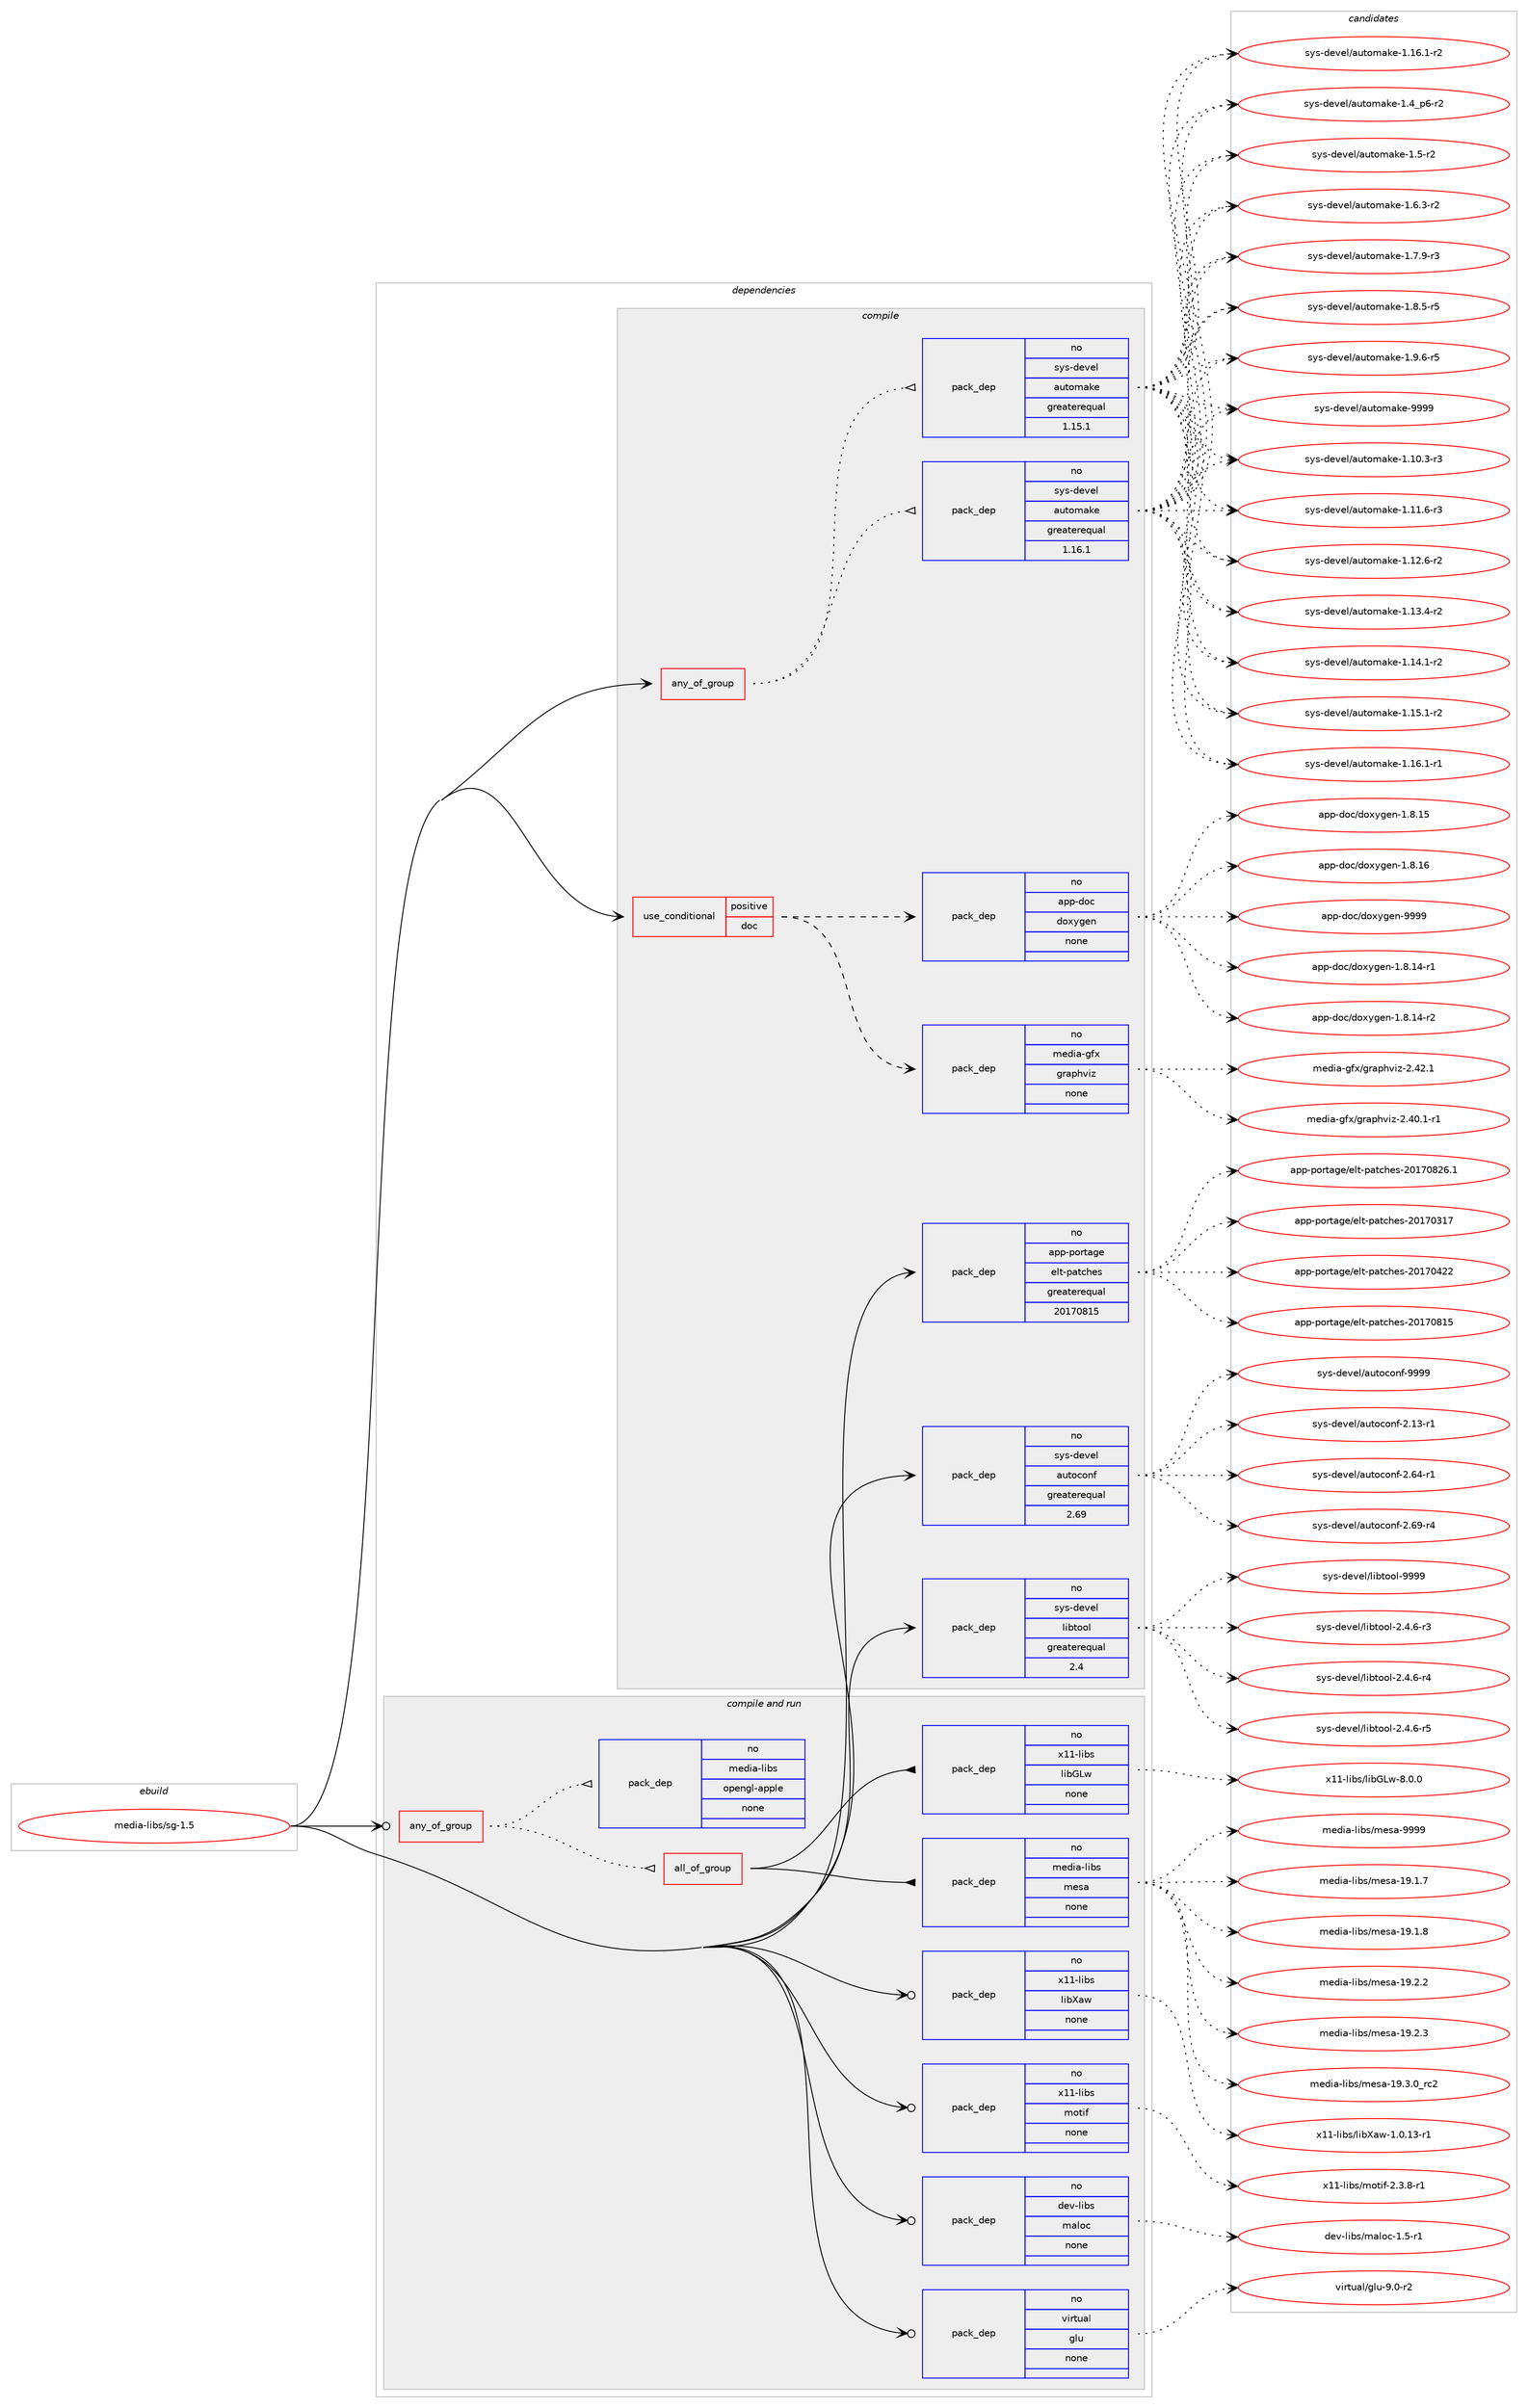 digraph prolog {

# *************
# Graph options
# *************

newrank=true;
concentrate=true;
compound=true;
graph [rankdir=LR,fontname=Helvetica,fontsize=10,ranksep=1.5];#, ranksep=2.5, nodesep=0.2];
edge  [arrowhead=vee];
node  [fontname=Helvetica,fontsize=10];

# **********
# The ebuild
# **********

subgraph cluster_leftcol {
color=gray;
rank=same;
label=<<i>ebuild</i>>;
id [label="media-libs/sg-1.5", color=red, width=4, href="../media-libs/sg-1.5.svg"];
}

# ****************
# The dependencies
# ****************

subgraph cluster_midcol {
color=gray;
label=<<i>dependencies</i>>;
subgraph cluster_compile {
fillcolor="#eeeeee";
style=filled;
label=<<i>compile</i>>;
subgraph any13401 {
dependency791618 [label=<<TABLE BORDER="0" CELLBORDER="1" CELLSPACING="0" CELLPADDING="4"><TR><TD CELLPADDING="10">any_of_group</TD></TR></TABLE>>, shape=none, color=red];subgraph pack585078 {
dependency791619 [label=<<TABLE BORDER="0" CELLBORDER="1" CELLSPACING="0" CELLPADDING="4" WIDTH="220"><TR><TD ROWSPAN="6" CELLPADDING="30">pack_dep</TD></TR><TR><TD WIDTH="110">no</TD></TR><TR><TD>sys-devel</TD></TR><TR><TD>automake</TD></TR><TR><TD>greaterequal</TD></TR><TR><TD>1.16.1</TD></TR></TABLE>>, shape=none, color=blue];
}
dependency791618:e -> dependency791619:w [weight=20,style="dotted",arrowhead="oinv"];
subgraph pack585079 {
dependency791620 [label=<<TABLE BORDER="0" CELLBORDER="1" CELLSPACING="0" CELLPADDING="4" WIDTH="220"><TR><TD ROWSPAN="6" CELLPADDING="30">pack_dep</TD></TR><TR><TD WIDTH="110">no</TD></TR><TR><TD>sys-devel</TD></TR><TR><TD>automake</TD></TR><TR><TD>greaterequal</TD></TR><TR><TD>1.15.1</TD></TR></TABLE>>, shape=none, color=blue];
}
dependency791618:e -> dependency791620:w [weight=20,style="dotted",arrowhead="oinv"];
}
id:e -> dependency791618:w [weight=20,style="solid",arrowhead="vee"];
subgraph cond192703 {
dependency791621 [label=<<TABLE BORDER="0" CELLBORDER="1" CELLSPACING="0" CELLPADDING="4"><TR><TD ROWSPAN="3" CELLPADDING="10">use_conditional</TD></TR><TR><TD>positive</TD></TR><TR><TD>doc</TD></TR></TABLE>>, shape=none, color=red];
subgraph pack585080 {
dependency791622 [label=<<TABLE BORDER="0" CELLBORDER="1" CELLSPACING="0" CELLPADDING="4" WIDTH="220"><TR><TD ROWSPAN="6" CELLPADDING="30">pack_dep</TD></TR><TR><TD WIDTH="110">no</TD></TR><TR><TD>media-gfx</TD></TR><TR><TD>graphviz</TD></TR><TR><TD>none</TD></TR><TR><TD></TD></TR></TABLE>>, shape=none, color=blue];
}
dependency791621:e -> dependency791622:w [weight=20,style="dashed",arrowhead="vee"];
subgraph pack585081 {
dependency791623 [label=<<TABLE BORDER="0" CELLBORDER="1" CELLSPACING="0" CELLPADDING="4" WIDTH="220"><TR><TD ROWSPAN="6" CELLPADDING="30">pack_dep</TD></TR><TR><TD WIDTH="110">no</TD></TR><TR><TD>app-doc</TD></TR><TR><TD>doxygen</TD></TR><TR><TD>none</TD></TR><TR><TD></TD></TR></TABLE>>, shape=none, color=blue];
}
dependency791621:e -> dependency791623:w [weight=20,style="dashed",arrowhead="vee"];
}
id:e -> dependency791621:w [weight=20,style="solid",arrowhead="vee"];
subgraph pack585082 {
dependency791624 [label=<<TABLE BORDER="0" CELLBORDER="1" CELLSPACING="0" CELLPADDING="4" WIDTH="220"><TR><TD ROWSPAN="6" CELLPADDING="30">pack_dep</TD></TR><TR><TD WIDTH="110">no</TD></TR><TR><TD>app-portage</TD></TR><TR><TD>elt-patches</TD></TR><TR><TD>greaterequal</TD></TR><TR><TD>20170815</TD></TR></TABLE>>, shape=none, color=blue];
}
id:e -> dependency791624:w [weight=20,style="solid",arrowhead="vee"];
subgraph pack585083 {
dependency791625 [label=<<TABLE BORDER="0" CELLBORDER="1" CELLSPACING="0" CELLPADDING="4" WIDTH="220"><TR><TD ROWSPAN="6" CELLPADDING="30">pack_dep</TD></TR><TR><TD WIDTH="110">no</TD></TR><TR><TD>sys-devel</TD></TR><TR><TD>autoconf</TD></TR><TR><TD>greaterequal</TD></TR><TR><TD>2.69</TD></TR></TABLE>>, shape=none, color=blue];
}
id:e -> dependency791625:w [weight=20,style="solid",arrowhead="vee"];
subgraph pack585084 {
dependency791626 [label=<<TABLE BORDER="0" CELLBORDER="1" CELLSPACING="0" CELLPADDING="4" WIDTH="220"><TR><TD ROWSPAN="6" CELLPADDING="30">pack_dep</TD></TR><TR><TD WIDTH="110">no</TD></TR><TR><TD>sys-devel</TD></TR><TR><TD>libtool</TD></TR><TR><TD>greaterequal</TD></TR><TR><TD>2.4</TD></TR></TABLE>>, shape=none, color=blue];
}
id:e -> dependency791626:w [weight=20,style="solid",arrowhead="vee"];
}
subgraph cluster_compileandrun {
fillcolor="#eeeeee";
style=filled;
label=<<i>compile and run</i>>;
subgraph any13402 {
dependency791627 [label=<<TABLE BORDER="0" CELLBORDER="1" CELLSPACING="0" CELLPADDING="4"><TR><TD CELLPADDING="10">any_of_group</TD></TR></TABLE>>, shape=none, color=red];subgraph all439 {
dependency791628 [label=<<TABLE BORDER="0" CELLBORDER="1" CELLSPACING="0" CELLPADDING="4"><TR><TD CELLPADDING="10">all_of_group</TD></TR></TABLE>>, shape=none, color=red];subgraph pack585085 {
dependency791629 [label=<<TABLE BORDER="0" CELLBORDER="1" CELLSPACING="0" CELLPADDING="4" WIDTH="220"><TR><TD ROWSPAN="6" CELLPADDING="30">pack_dep</TD></TR><TR><TD WIDTH="110">no</TD></TR><TR><TD>media-libs</TD></TR><TR><TD>mesa</TD></TR><TR><TD>none</TD></TR><TR><TD></TD></TR></TABLE>>, shape=none, color=blue];
}
dependency791628:e -> dependency791629:w [weight=20,style="solid",arrowhead="inv"];
subgraph pack585086 {
dependency791630 [label=<<TABLE BORDER="0" CELLBORDER="1" CELLSPACING="0" CELLPADDING="4" WIDTH="220"><TR><TD ROWSPAN="6" CELLPADDING="30">pack_dep</TD></TR><TR><TD WIDTH="110">no</TD></TR><TR><TD>x11-libs</TD></TR><TR><TD>libGLw</TD></TR><TR><TD>none</TD></TR><TR><TD></TD></TR></TABLE>>, shape=none, color=blue];
}
dependency791628:e -> dependency791630:w [weight=20,style="solid",arrowhead="inv"];
}
dependency791627:e -> dependency791628:w [weight=20,style="dotted",arrowhead="oinv"];
subgraph pack585087 {
dependency791631 [label=<<TABLE BORDER="0" CELLBORDER="1" CELLSPACING="0" CELLPADDING="4" WIDTH="220"><TR><TD ROWSPAN="6" CELLPADDING="30">pack_dep</TD></TR><TR><TD WIDTH="110">no</TD></TR><TR><TD>media-libs</TD></TR><TR><TD>opengl-apple</TD></TR><TR><TD>none</TD></TR><TR><TD></TD></TR></TABLE>>, shape=none, color=blue];
}
dependency791627:e -> dependency791631:w [weight=20,style="dotted",arrowhead="oinv"];
}
id:e -> dependency791627:w [weight=20,style="solid",arrowhead="odotvee"];
subgraph pack585088 {
dependency791632 [label=<<TABLE BORDER="0" CELLBORDER="1" CELLSPACING="0" CELLPADDING="4" WIDTH="220"><TR><TD ROWSPAN="6" CELLPADDING="30">pack_dep</TD></TR><TR><TD WIDTH="110">no</TD></TR><TR><TD>dev-libs</TD></TR><TR><TD>maloc</TD></TR><TR><TD>none</TD></TR><TR><TD></TD></TR></TABLE>>, shape=none, color=blue];
}
id:e -> dependency791632:w [weight=20,style="solid",arrowhead="odotvee"];
subgraph pack585089 {
dependency791633 [label=<<TABLE BORDER="0" CELLBORDER="1" CELLSPACING="0" CELLPADDING="4" WIDTH="220"><TR><TD ROWSPAN="6" CELLPADDING="30">pack_dep</TD></TR><TR><TD WIDTH="110">no</TD></TR><TR><TD>virtual</TD></TR><TR><TD>glu</TD></TR><TR><TD>none</TD></TR><TR><TD></TD></TR></TABLE>>, shape=none, color=blue];
}
id:e -> dependency791633:w [weight=20,style="solid",arrowhead="odotvee"];
subgraph pack585090 {
dependency791634 [label=<<TABLE BORDER="0" CELLBORDER="1" CELLSPACING="0" CELLPADDING="4" WIDTH="220"><TR><TD ROWSPAN="6" CELLPADDING="30">pack_dep</TD></TR><TR><TD WIDTH="110">no</TD></TR><TR><TD>x11-libs</TD></TR><TR><TD>libXaw</TD></TR><TR><TD>none</TD></TR><TR><TD></TD></TR></TABLE>>, shape=none, color=blue];
}
id:e -> dependency791634:w [weight=20,style="solid",arrowhead="odotvee"];
subgraph pack585091 {
dependency791635 [label=<<TABLE BORDER="0" CELLBORDER="1" CELLSPACING="0" CELLPADDING="4" WIDTH="220"><TR><TD ROWSPAN="6" CELLPADDING="30">pack_dep</TD></TR><TR><TD WIDTH="110">no</TD></TR><TR><TD>x11-libs</TD></TR><TR><TD>motif</TD></TR><TR><TD>none</TD></TR><TR><TD></TD></TR></TABLE>>, shape=none, color=blue];
}
id:e -> dependency791635:w [weight=20,style="solid",arrowhead="odotvee"];
}
subgraph cluster_run {
fillcolor="#eeeeee";
style=filled;
label=<<i>run</i>>;
}
}

# **************
# The candidates
# **************

subgraph cluster_choices {
rank=same;
color=gray;
label=<<i>candidates</i>>;

subgraph choice585078 {
color=black;
nodesep=1;
choice11512111545100101118101108479711711611110997107101454946494846514511451 [label="sys-devel/automake-1.10.3-r3", color=red, width=4,href="../sys-devel/automake-1.10.3-r3.svg"];
choice11512111545100101118101108479711711611110997107101454946494946544511451 [label="sys-devel/automake-1.11.6-r3", color=red, width=4,href="../sys-devel/automake-1.11.6-r3.svg"];
choice11512111545100101118101108479711711611110997107101454946495046544511450 [label="sys-devel/automake-1.12.6-r2", color=red, width=4,href="../sys-devel/automake-1.12.6-r2.svg"];
choice11512111545100101118101108479711711611110997107101454946495146524511450 [label="sys-devel/automake-1.13.4-r2", color=red, width=4,href="../sys-devel/automake-1.13.4-r2.svg"];
choice11512111545100101118101108479711711611110997107101454946495246494511450 [label="sys-devel/automake-1.14.1-r2", color=red, width=4,href="../sys-devel/automake-1.14.1-r2.svg"];
choice11512111545100101118101108479711711611110997107101454946495346494511450 [label="sys-devel/automake-1.15.1-r2", color=red, width=4,href="../sys-devel/automake-1.15.1-r2.svg"];
choice11512111545100101118101108479711711611110997107101454946495446494511449 [label="sys-devel/automake-1.16.1-r1", color=red, width=4,href="../sys-devel/automake-1.16.1-r1.svg"];
choice11512111545100101118101108479711711611110997107101454946495446494511450 [label="sys-devel/automake-1.16.1-r2", color=red, width=4,href="../sys-devel/automake-1.16.1-r2.svg"];
choice115121115451001011181011084797117116111109971071014549465295112544511450 [label="sys-devel/automake-1.4_p6-r2", color=red, width=4,href="../sys-devel/automake-1.4_p6-r2.svg"];
choice11512111545100101118101108479711711611110997107101454946534511450 [label="sys-devel/automake-1.5-r2", color=red, width=4,href="../sys-devel/automake-1.5-r2.svg"];
choice115121115451001011181011084797117116111109971071014549465446514511450 [label="sys-devel/automake-1.6.3-r2", color=red, width=4,href="../sys-devel/automake-1.6.3-r2.svg"];
choice115121115451001011181011084797117116111109971071014549465546574511451 [label="sys-devel/automake-1.7.9-r3", color=red, width=4,href="../sys-devel/automake-1.7.9-r3.svg"];
choice115121115451001011181011084797117116111109971071014549465646534511453 [label="sys-devel/automake-1.8.5-r5", color=red, width=4,href="../sys-devel/automake-1.8.5-r5.svg"];
choice115121115451001011181011084797117116111109971071014549465746544511453 [label="sys-devel/automake-1.9.6-r5", color=red, width=4,href="../sys-devel/automake-1.9.6-r5.svg"];
choice115121115451001011181011084797117116111109971071014557575757 [label="sys-devel/automake-9999", color=red, width=4,href="../sys-devel/automake-9999.svg"];
dependency791619:e -> choice11512111545100101118101108479711711611110997107101454946494846514511451:w [style=dotted,weight="100"];
dependency791619:e -> choice11512111545100101118101108479711711611110997107101454946494946544511451:w [style=dotted,weight="100"];
dependency791619:e -> choice11512111545100101118101108479711711611110997107101454946495046544511450:w [style=dotted,weight="100"];
dependency791619:e -> choice11512111545100101118101108479711711611110997107101454946495146524511450:w [style=dotted,weight="100"];
dependency791619:e -> choice11512111545100101118101108479711711611110997107101454946495246494511450:w [style=dotted,weight="100"];
dependency791619:e -> choice11512111545100101118101108479711711611110997107101454946495346494511450:w [style=dotted,weight="100"];
dependency791619:e -> choice11512111545100101118101108479711711611110997107101454946495446494511449:w [style=dotted,weight="100"];
dependency791619:e -> choice11512111545100101118101108479711711611110997107101454946495446494511450:w [style=dotted,weight="100"];
dependency791619:e -> choice115121115451001011181011084797117116111109971071014549465295112544511450:w [style=dotted,weight="100"];
dependency791619:e -> choice11512111545100101118101108479711711611110997107101454946534511450:w [style=dotted,weight="100"];
dependency791619:e -> choice115121115451001011181011084797117116111109971071014549465446514511450:w [style=dotted,weight="100"];
dependency791619:e -> choice115121115451001011181011084797117116111109971071014549465546574511451:w [style=dotted,weight="100"];
dependency791619:e -> choice115121115451001011181011084797117116111109971071014549465646534511453:w [style=dotted,weight="100"];
dependency791619:e -> choice115121115451001011181011084797117116111109971071014549465746544511453:w [style=dotted,weight="100"];
dependency791619:e -> choice115121115451001011181011084797117116111109971071014557575757:w [style=dotted,weight="100"];
}
subgraph choice585079 {
color=black;
nodesep=1;
choice11512111545100101118101108479711711611110997107101454946494846514511451 [label="sys-devel/automake-1.10.3-r3", color=red, width=4,href="../sys-devel/automake-1.10.3-r3.svg"];
choice11512111545100101118101108479711711611110997107101454946494946544511451 [label="sys-devel/automake-1.11.6-r3", color=red, width=4,href="../sys-devel/automake-1.11.6-r3.svg"];
choice11512111545100101118101108479711711611110997107101454946495046544511450 [label="sys-devel/automake-1.12.6-r2", color=red, width=4,href="../sys-devel/automake-1.12.6-r2.svg"];
choice11512111545100101118101108479711711611110997107101454946495146524511450 [label="sys-devel/automake-1.13.4-r2", color=red, width=4,href="../sys-devel/automake-1.13.4-r2.svg"];
choice11512111545100101118101108479711711611110997107101454946495246494511450 [label="sys-devel/automake-1.14.1-r2", color=red, width=4,href="../sys-devel/automake-1.14.1-r2.svg"];
choice11512111545100101118101108479711711611110997107101454946495346494511450 [label="sys-devel/automake-1.15.1-r2", color=red, width=4,href="../sys-devel/automake-1.15.1-r2.svg"];
choice11512111545100101118101108479711711611110997107101454946495446494511449 [label="sys-devel/automake-1.16.1-r1", color=red, width=4,href="../sys-devel/automake-1.16.1-r1.svg"];
choice11512111545100101118101108479711711611110997107101454946495446494511450 [label="sys-devel/automake-1.16.1-r2", color=red, width=4,href="../sys-devel/automake-1.16.1-r2.svg"];
choice115121115451001011181011084797117116111109971071014549465295112544511450 [label="sys-devel/automake-1.4_p6-r2", color=red, width=4,href="../sys-devel/automake-1.4_p6-r2.svg"];
choice11512111545100101118101108479711711611110997107101454946534511450 [label="sys-devel/automake-1.5-r2", color=red, width=4,href="../sys-devel/automake-1.5-r2.svg"];
choice115121115451001011181011084797117116111109971071014549465446514511450 [label="sys-devel/automake-1.6.3-r2", color=red, width=4,href="../sys-devel/automake-1.6.3-r2.svg"];
choice115121115451001011181011084797117116111109971071014549465546574511451 [label="sys-devel/automake-1.7.9-r3", color=red, width=4,href="../sys-devel/automake-1.7.9-r3.svg"];
choice115121115451001011181011084797117116111109971071014549465646534511453 [label="sys-devel/automake-1.8.5-r5", color=red, width=4,href="../sys-devel/automake-1.8.5-r5.svg"];
choice115121115451001011181011084797117116111109971071014549465746544511453 [label="sys-devel/automake-1.9.6-r5", color=red, width=4,href="../sys-devel/automake-1.9.6-r5.svg"];
choice115121115451001011181011084797117116111109971071014557575757 [label="sys-devel/automake-9999", color=red, width=4,href="../sys-devel/automake-9999.svg"];
dependency791620:e -> choice11512111545100101118101108479711711611110997107101454946494846514511451:w [style=dotted,weight="100"];
dependency791620:e -> choice11512111545100101118101108479711711611110997107101454946494946544511451:w [style=dotted,weight="100"];
dependency791620:e -> choice11512111545100101118101108479711711611110997107101454946495046544511450:w [style=dotted,weight="100"];
dependency791620:e -> choice11512111545100101118101108479711711611110997107101454946495146524511450:w [style=dotted,weight="100"];
dependency791620:e -> choice11512111545100101118101108479711711611110997107101454946495246494511450:w [style=dotted,weight="100"];
dependency791620:e -> choice11512111545100101118101108479711711611110997107101454946495346494511450:w [style=dotted,weight="100"];
dependency791620:e -> choice11512111545100101118101108479711711611110997107101454946495446494511449:w [style=dotted,weight="100"];
dependency791620:e -> choice11512111545100101118101108479711711611110997107101454946495446494511450:w [style=dotted,weight="100"];
dependency791620:e -> choice115121115451001011181011084797117116111109971071014549465295112544511450:w [style=dotted,weight="100"];
dependency791620:e -> choice11512111545100101118101108479711711611110997107101454946534511450:w [style=dotted,weight="100"];
dependency791620:e -> choice115121115451001011181011084797117116111109971071014549465446514511450:w [style=dotted,weight="100"];
dependency791620:e -> choice115121115451001011181011084797117116111109971071014549465546574511451:w [style=dotted,weight="100"];
dependency791620:e -> choice115121115451001011181011084797117116111109971071014549465646534511453:w [style=dotted,weight="100"];
dependency791620:e -> choice115121115451001011181011084797117116111109971071014549465746544511453:w [style=dotted,weight="100"];
dependency791620:e -> choice115121115451001011181011084797117116111109971071014557575757:w [style=dotted,weight="100"];
}
subgraph choice585080 {
color=black;
nodesep=1;
choice10910110010597451031021204710311497112104118105122455046524846494511449 [label="media-gfx/graphviz-2.40.1-r1", color=red, width=4,href="../media-gfx/graphviz-2.40.1-r1.svg"];
choice1091011001059745103102120471031149711210411810512245504652504649 [label="media-gfx/graphviz-2.42.1", color=red, width=4,href="../media-gfx/graphviz-2.42.1.svg"];
dependency791622:e -> choice10910110010597451031021204710311497112104118105122455046524846494511449:w [style=dotted,weight="100"];
dependency791622:e -> choice1091011001059745103102120471031149711210411810512245504652504649:w [style=dotted,weight="100"];
}
subgraph choice585081 {
color=black;
nodesep=1;
choice97112112451001119947100111120121103101110454946564649524511449 [label="app-doc/doxygen-1.8.14-r1", color=red, width=4,href="../app-doc/doxygen-1.8.14-r1.svg"];
choice97112112451001119947100111120121103101110454946564649524511450 [label="app-doc/doxygen-1.8.14-r2", color=red, width=4,href="../app-doc/doxygen-1.8.14-r2.svg"];
choice9711211245100111994710011112012110310111045494656464953 [label="app-doc/doxygen-1.8.15", color=red, width=4,href="../app-doc/doxygen-1.8.15.svg"];
choice9711211245100111994710011112012110310111045494656464954 [label="app-doc/doxygen-1.8.16", color=red, width=4,href="../app-doc/doxygen-1.8.16.svg"];
choice971121124510011199471001111201211031011104557575757 [label="app-doc/doxygen-9999", color=red, width=4,href="../app-doc/doxygen-9999.svg"];
dependency791623:e -> choice97112112451001119947100111120121103101110454946564649524511449:w [style=dotted,weight="100"];
dependency791623:e -> choice97112112451001119947100111120121103101110454946564649524511450:w [style=dotted,weight="100"];
dependency791623:e -> choice9711211245100111994710011112012110310111045494656464953:w [style=dotted,weight="100"];
dependency791623:e -> choice9711211245100111994710011112012110310111045494656464954:w [style=dotted,weight="100"];
dependency791623:e -> choice971121124510011199471001111201211031011104557575757:w [style=dotted,weight="100"];
}
subgraph choice585082 {
color=black;
nodesep=1;
choice97112112451121111141169710310147101108116451129711699104101115455048495548514955 [label="app-portage/elt-patches-20170317", color=red, width=4,href="../app-portage/elt-patches-20170317.svg"];
choice97112112451121111141169710310147101108116451129711699104101115455048495548525050 [label="app-portage/elt-patches-20170422", color=red, width=4,href="../app-portage/elt-patches-20170422.svg"];
choice97112112451121111141169710310147101108116451129711699104101115455048495548564953 [label="app-portage/elt-patches-20170815", color=red, width=4,href="../app-portage/elt-patches-20170815.svg"];
choice971121124511211111411697103101471011081164511297116991041011154550484955485650544649 [label="app-portage/elt-patches-20170826.1", color=red, width=4,href="../app-portage/elt-patches-20170826.1.svg"];
dependency791624:e -> choice97112112451121111141169710310147101108116451129711699104101115455048495548514955:w [style=dotted,weight="100"];
dependency791624:e -> choice97112112451121111141169710310147101108116451129711699104101115455048495548525050:w [style=dotted,weight="100"];
dependency791624:e -> choice97112112451121111141169710310147101108116451129711699104101115455048495548564953:w [style=dotted,weight="100"];
dependency791624:e -> choice971121124511211111411697103101471011081164511297116991041011154550484955485650544649:w [style=dotted,weight="100"];
}
subgraph choice585083 {
color=black;
nodesep=1;
choice1151211154510010111810110847971171161119911111010245504649514511449 [label="sys-devel/autoconf-2.13-r1", color=red, width=4,href="../sys-devel/autoconf-2.13-r1.svg"];
choice1151211154510010111810110847971171161119911111010245504654524511449 [label="sys-devel/autoconf-2.64-r1", color=red, width=4,href="../sys-devel/autoconf-2.64-r1.svg"];
choice1151211154510010111810110847971171161119911111010245504654574511452 [label="sys-devel/autoconf-2.69-r4", color=red, width=4,href="../sys-devel/autoconf-2.69-r4.svg"];
choice115121115451001011181011084797117116111991111101024557575757 [label="sys-devel/autoconf-9999", color=red, width=4,href="../sys-devel/autoconf-9999.svg"];
dependency791625:e -> choice1151211154510010111810110847971171161119911111010245504649514511449:w [style=dotted,weight="100"];
dependency791625:e -> choice1151211154510010111810110847971171161119911111010245504654524511449:w [style=dotted,weight="100"];
dependency791625:e -> choice1151211154510010111810110847971171161119911111010245504654574511452:w [style=dotted,weight="100"];
dependency791625:e -> choice115121115451001011181011084797117116111991111101024557575757:w [style=dotted,weight="100"];
}
subgraph choice585084 {
color=black;
nodesep=1;
choice1151211154510010111810110847108105981161111111084550465246544511451 [label="sys-devel/libtool-2.4.6-r3", color=red, width=4,href="../sys-devel/libtool-2.4.6-r3.svg"];
choice1151211154510010111810110847108105981161111111084550465246544511452 [label="sys-devel/libtool-2.4.6-r4", color=red, width=4,href="../sys-devel/libtool-2.4.6-r4.svg"];
choice1151211154510010111810110847108105981161111111084550465246544511453 [label="sys-devel/libtool-2.4.6-r5", color=red, width=4,href="../sys-devel/libtool-2.4.6-r5.svg"];
choice1151211154510010111810110847108105981161111111084557575757 [label="sys-devel/libtool-9999", color=red, width=4,href="../sys-devel/libtool-9999.svg"];
dependency791626:e -> choice1151211154510010111810110847108105981161111111084550465246544511451:w [style=dotted,weight="100"];
dependency791626:e -> choice1151211154510010111810110847108105981161111111084550465246544511452:w [style=dotted,weight="100"];
dependency791626:e -> choice1151211154510010111810110847108105981161111111084550465246544511453:w [style=dotted,weight="100"];
dependency791626:e -> choice1151211154510010111810110847108105981161111111084557575757:w [style=dotted,weight="100"];
}
subgraph choice585085 {
color=black;
nodesep=1;
choice109101100105974510810598115471091011159745495746494655 [label="media-libs/mesa-19.1.7", color=red, width=4,href="../media-libs/mesa-19.1.7.svg"];
choice109101100105974510810598115471091011159745495746494656 [label="media-libs/mesa-19.1.8", color=red, width=4,href="../media-libs/mesa-19.1.8.svg"];
choice109101100105974510810598115471091011159745495746504650 [label="media-libs/mesa-19.2.2", color=red, width=4,href="../media-libs/mesa-19.2.2.svg"];
choice109101100105974510810598115471091011159745495746504651 [label="media-libs/mesa-19.2.3", color=red, width=4,href="../media-libs/mesa-19.2.3.svg"];
choice109101100105974510810598115471091011159745495746514648951149950 [label="media-libs/mesa-19.3.0_rc2", color=red, width=4,href="../media-libs/mesa-19.3.0_rc2.svg"];
choice10910110010597451081059811547109101115974557575757 [label="media-libs/mesa-9999", color=red, width=4,href="../media-libs/mesa-9999.svg"];
dependency791629:e -> choice109101100105974510810598115471091011159745495746494655:w [style=dotted,weight="100"];
dependency791629:e -> choice109101100105974510810598115471091011159745495746494656:w [style=dotted,weight="100"];
dependency791629:e -> choice109101100105974510810598115471091011159745495746504650:w [style=dotted,weight="100"];
dependency791629:e -> choice109101100105974510810598115471091011159745495746504651:w [style=dotted,weight="100"];
dependency791629:e -> choice109101100105974510810598115471091011159745495746514648951149950:w [style=dotted,weight="100"];
dependency791629:e -> choice10910110010597451081059811547109101115974557575757:w [style=dotted,weight="100"];
}
subgraph choice585086 {
color=black;
nodesep=1;
choice1204949451081059811547108105987176119455646484648 [label="x11-libs/libGLw-8.0.0", color=red, width=4,href="../x11-libs/libGLw-8.0.0.svg"];
dependency791630:e -> choice1204949451081059811547108105987176119455646484648:w [style=dotted,weight="100"];
}
subgraph choice585087 {
color=black;
nodesep=1;
}
subgraph choice585088 {
color=black;
nodesep=1;
choice1001011184510810598115471099710811199454946534511449 [label="dev-libs/maloc-1.5-r1", color=red, width=4,href="../dev-libs/maloc-1.5-r1.svg"];
dependency791632:e -> choice1001011184510810598115471099710811199454946534511449:w [style=dotted,weight="100"];
}
subgraph choice585089 {
color=black;
nodesep=1;
choice1181051141161179710847103108117455746484511450 [label="virtual/glu-9.0-r2", color=red, width=4,href="../virtual/glu-9.0-r2.svg"];
dependency791633:e -> choice1181051141161179710847103108117455746484511450:w [style=dotted,weight="100"];
}
subgraph choice585090 {
color=black;
nodesep=1;
choice1204949451081059811547108105988897119454946484649514511449 [label="x11-libs/libXaw-1.0.13-r1", color=red, width=4,href="../x11-libs/libXaw-1.0.13-r1.svg"];
dependency791634:e -> choice1204949451081059811547108105988897119454946484649514511449:w [style=dotted,weight="100"];
}
subgraph choice585091 {
color=black;
nodesep=1;
choice12049494510810598115471091111161051024550465146564511449 [label="x11-libs/motif-2.3.8-r1", color=red, width=4,href="../x11-libs/motif-2.3.8-r1.svg"];
dependency791635:e -> choice12049494510810598115471091111161051024550465146564511449:w [style=dotted,weight="100"];
}
}

}
